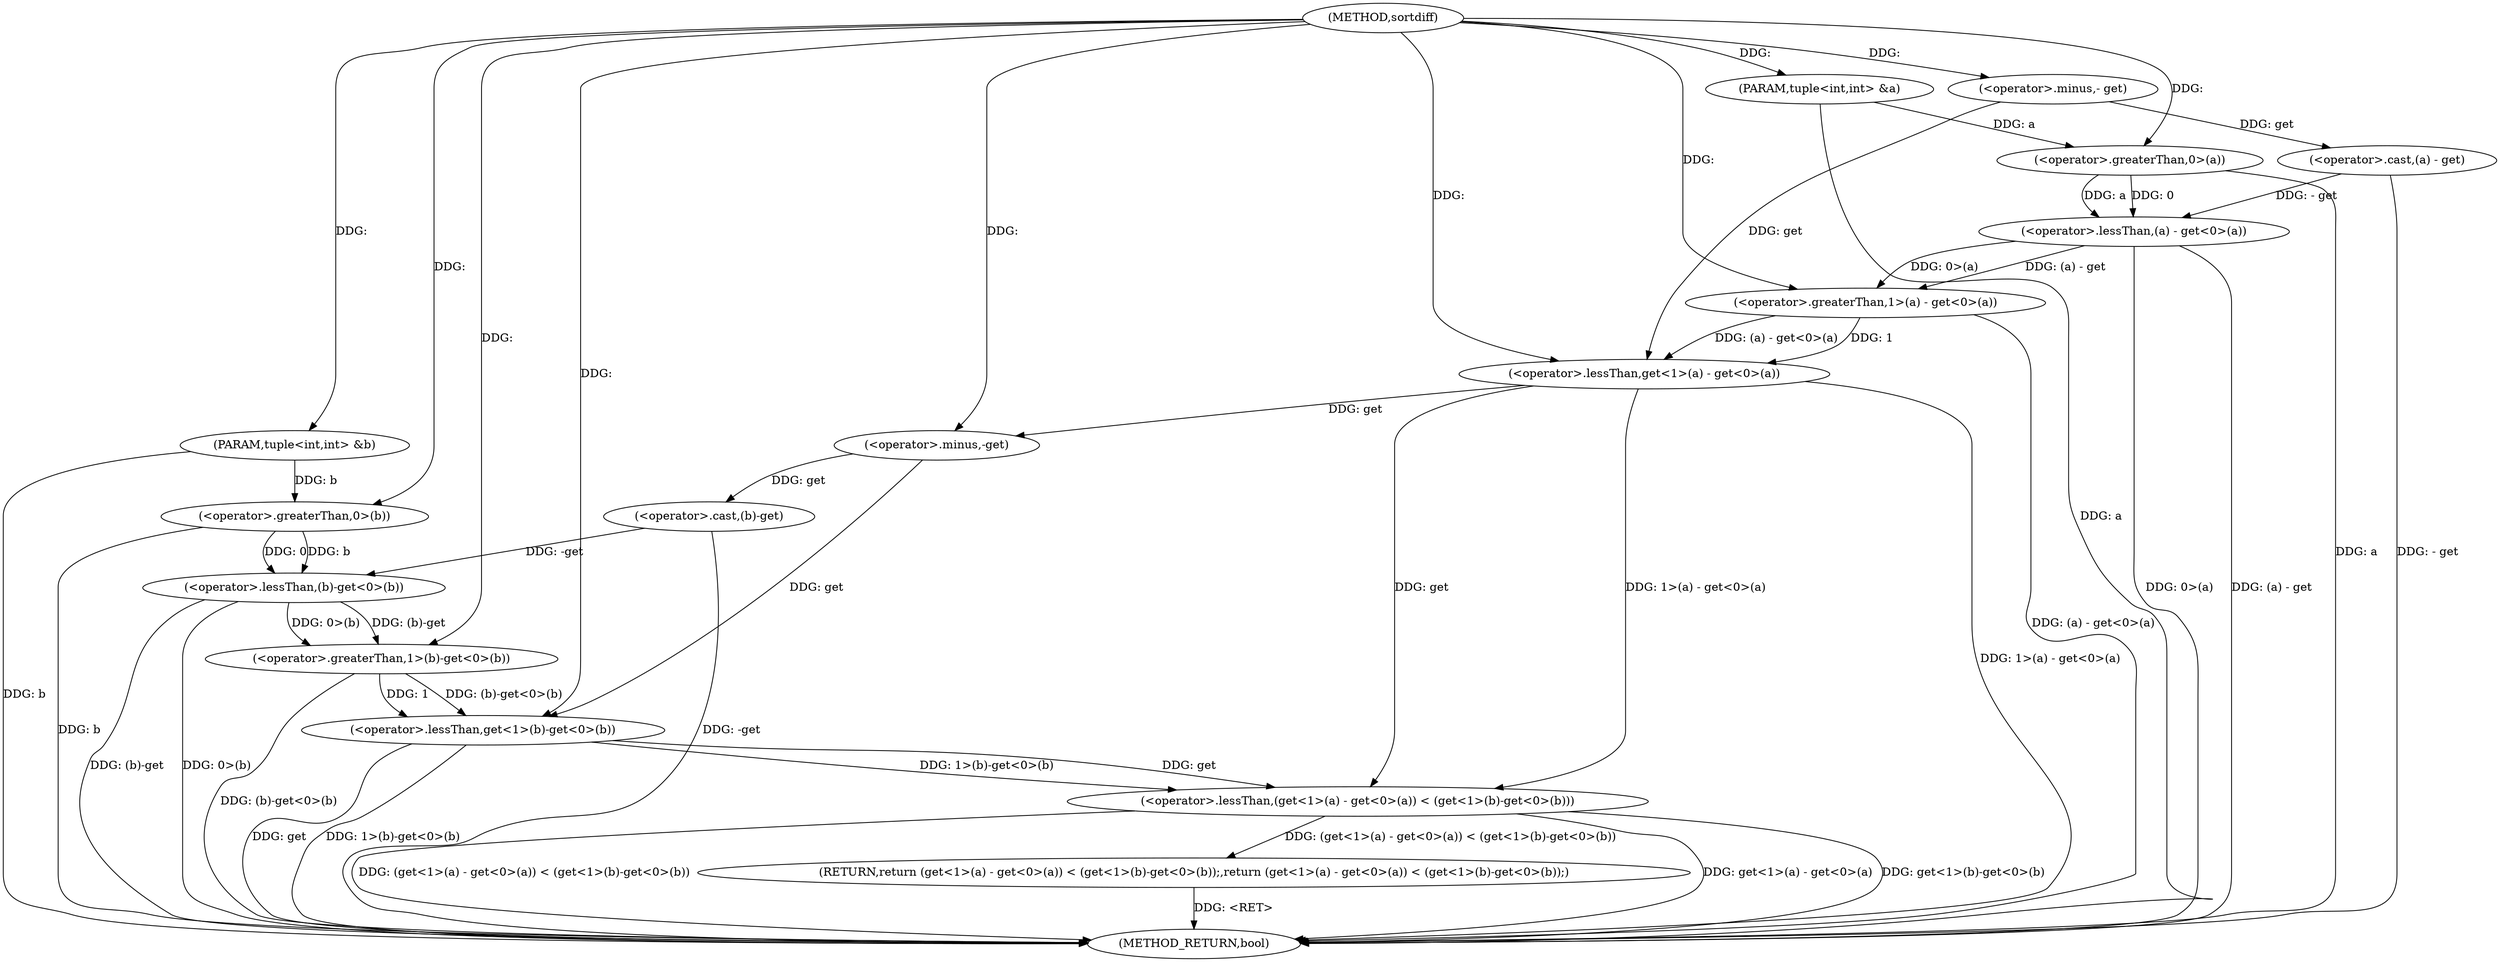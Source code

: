 digraph "sortdiff" {  
"1000300" [label = "(METHOD,sortdiff)" ]
"1000330" [label = "(METHOD_RETURN,bool)" ]
"1000301" [label = "(PARAM,tuple<int,int> &a)" ]
"1000302" [label = "(PARAM,tuple<int,int> &b)" ]
"1000304" [label = "(RETURN,return (get<1>(a) - get<0>(a)) < (get<1>(b)-get<0>(b));,return (get<1>(a) - get<0>(a)) < (get<1>(b)-get<0>(b));)" ]
"1000305" [label = "(<operator>.lessThan,(get<1>(a) - get<0>(a)) < (get<1>(b)-get<0>(b)))" ]
"1000306" [label = "(<operator>.lessThan,get<1>(a) - get<0>(a))" ]
"1000318" [label = "(<operator>.lessThan,get<1>(b)-get<0>(b))" ]
"1000308" [label = "(<operator>.greaterThan,1>(a) - get<0>(a))" ]
"1000320" [label = "(<operator>.greaterThan,1>(b)-get<0>(b))" ]
"1000310" [label = "(<operator>.lessThan,(a) - get<0>(a))" ]
"1000322" [label = "(<operator>.lessThan,(b)-get<0>(b))" ]
"1000311" [label = "(<operator>.cast,(a) - get)" ]
"1000315" [label = "(<operator>.greaterThan,0>(a))" ]
"1000323" [label = "(<operator>.cast,(b)-get)" ]
"1000327" [label = "(<operator>.greaterThan,0>(b))" ]
"1000313" [label = "(<operator>.minus,- get)" ]
"1000325" [label = "(<operator>.minus,-get)" ]
  "1000301" -> "1000330"  [ label = "DDG: a"] 
  "1000302" -> "1000330"  [ label = "DDG: b"] 
  "1000311" -> "1000330"  [ label = "DDG: - get"] 
  "1000310" -> "1000330"  [ label = "DDG: (a) - get"] 
  "1000315" -> "1000330"  [ label = "DDG: a"] 
  "1000310" -> "1000330"  [ label = "DDG: 0>(a)"] 
  "1000308" -> "1000330"  [ label = "DDG: (a) - get<0>(a)"] 
  "1000306" -> "1000330"  [ label = "DDG: 1>(a) - get<0>(a)"] 
  "1000305" -> "1000330"  [ label = "DDG: get<1>(a) - get<0>(a)"] 
  "1000318" -> "1000330"  [ label = "DDG: get"] 
  "1000323" -> "1000330"  [ label = "DDG: -get"] 
  "1000322" -> "1000330"  [ label = "DDG: (b)-get"] 
  "1000327" -> "1000330"  [ label = "DDG: b"] 
  "1000322" -> "1000330"  [ label = "DDG: 0>(b)"] 
  "1000320" -> "1000330"  [ label = "DDG: (b)-get<0>(b)"] 
  "1000318" -> "1000330"  [ label = "DDG: 1>(b)-get<0>(b)"] 
  "1000305" -> "1000330"  [ label = "DDG: get<1>(b)-get<0>(b)"] 
  "1000305" -> "1000330"  [ label = "DDG: (get<1>(a) - get<0>(a)) < (get<1>(b)-get<0>(b))"] 
  "1000304" -> "1000330"  [ label = "DDG: <RET>"] 
  "1000300" -> "1000301"  [ label = "DDG: "] 
  "1000300" -> "1000302"  [ label = "DDG: "] 
  "1000305" -> "1000304"  [ label = "DDG: (get<1>(a) - get<0>(a)) < (get<1>(b)-get<0>(b))"] 
  "1000306" -> "1000305"  [ label = "DDG: 1>(a) - get<0>(a)"] 
  "1000306" -> "1000305"  [ label = "DDG: get"] 
  "1000318" -> "1000305"  [ label = "DDG: 1>(b)-get<0>(b)"] 
  "1000318" -> "1000305"  [ label = "DDG: get"] 
  "1000313" -> "1000306"  [ label = "DDG: get"] 
  "1000300" -> "1000306"  [ label = "DDG: "] 
  "1000308" -> "1000306"  [ label = "DDG: (a) - get<0>(a)"] 
  "1000308" -> "1000306"  [ label = "DDG: 1"] 
  "1000325" -> "1000318"  [ label = "DDG: get"] 
  "1000300" -> "1000318"  [ label = "DDG: "] 
  "1000320" -> "1000318"  [ label = "DDG: 1"] 
  "1000320" -> "1000318"  [ label = "DDG: (b)-get<0>(b)"] 
  "1000300" -> "1000308"  [ label = "DDG: "] 
  "1000310" -> "1000308"  [ label = "DDG: 0>(a)"] 
  "1000310" -> "1000308"  [ label = "DDG: (a) - get"] 
  "1000300" -> "1000320"  [ label = "DDG: "] 
  "1000322" -> "1000320"  [ label = "DDG: (b)-get"] 
  "1000322" -> "1000320"  [ label = "DDG: 0>(b)"] 
  "1000311" -> "1000310"  [ label = "DDG: - get"] 
  "1000315" -> "1000310"  [ label = "DDG: a"] 
  "1000315" -> "1000310"  [ label = "DDG: 0"] 
  "1000323" -> "1000322"  [ label = "DDG: -get"] 
  "1000327" -> "1000322"  [ label = "DDG: 0"] 
  "1000327" -> "1000322"  [ label = "DDG: b"] 
  "1000313" -> "1000311"  [ label = "DDG: get"] 
  "1000300" -> "1000315"  [ label = "DDG: "] 
  "1000301" -> "1000315"  [ label = "DDG: a"] 
  "1000325" -> "1000323"  [ label = "DDG: get"] 
  "1000300" -> "1000327"  [ label = "DDG: "] 
  "1000302" -> "1000327"  [ label = "DDG: b"] 
  "1000300" -> "1000313"  [ label = "DDG: "] 
  "1000306" -> "1000325"  [ label = "DDG: get"] 
  "1000300" -> "1000325"  [ label = "DDG: "] 
}
